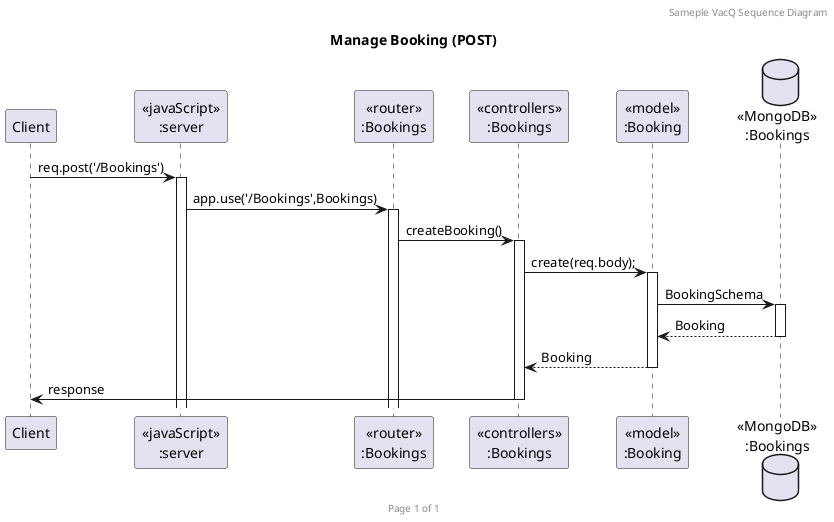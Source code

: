 !@startuml Manage Booking (POST)

header Sameple VacQ Sequence Diagram
footer Page %page% of %lastpage%
title "Manage Booking (POST)"

participant "Client" as client
participant "<<javaScript>>\n:server" as server
participant "<<router>>\n:Bookings" as routerBookings
participant "<<controllers>>\n:Bookings" as controllersBookings
participant "<<model>>\n:Booking" as modelBooking
database "<<MongoDB>>\n:Bookings" as BookingsDatabase

client->server ++:req.post('/Bookings')
server->routerBookings ++:app.use('/Bookings',Bookings)
routerBookings -> controllersBookings ++:createBooking()
controllersBookings->modelBooking ++:create(req.body);
modelBooking->BookingsDatabase ++:BookingSchema
BookingsDatabase --> modelBooking --:Booking
modelBooking --> controllersBookings --:Booking
controllersBookings->client --:response

!@enduml
